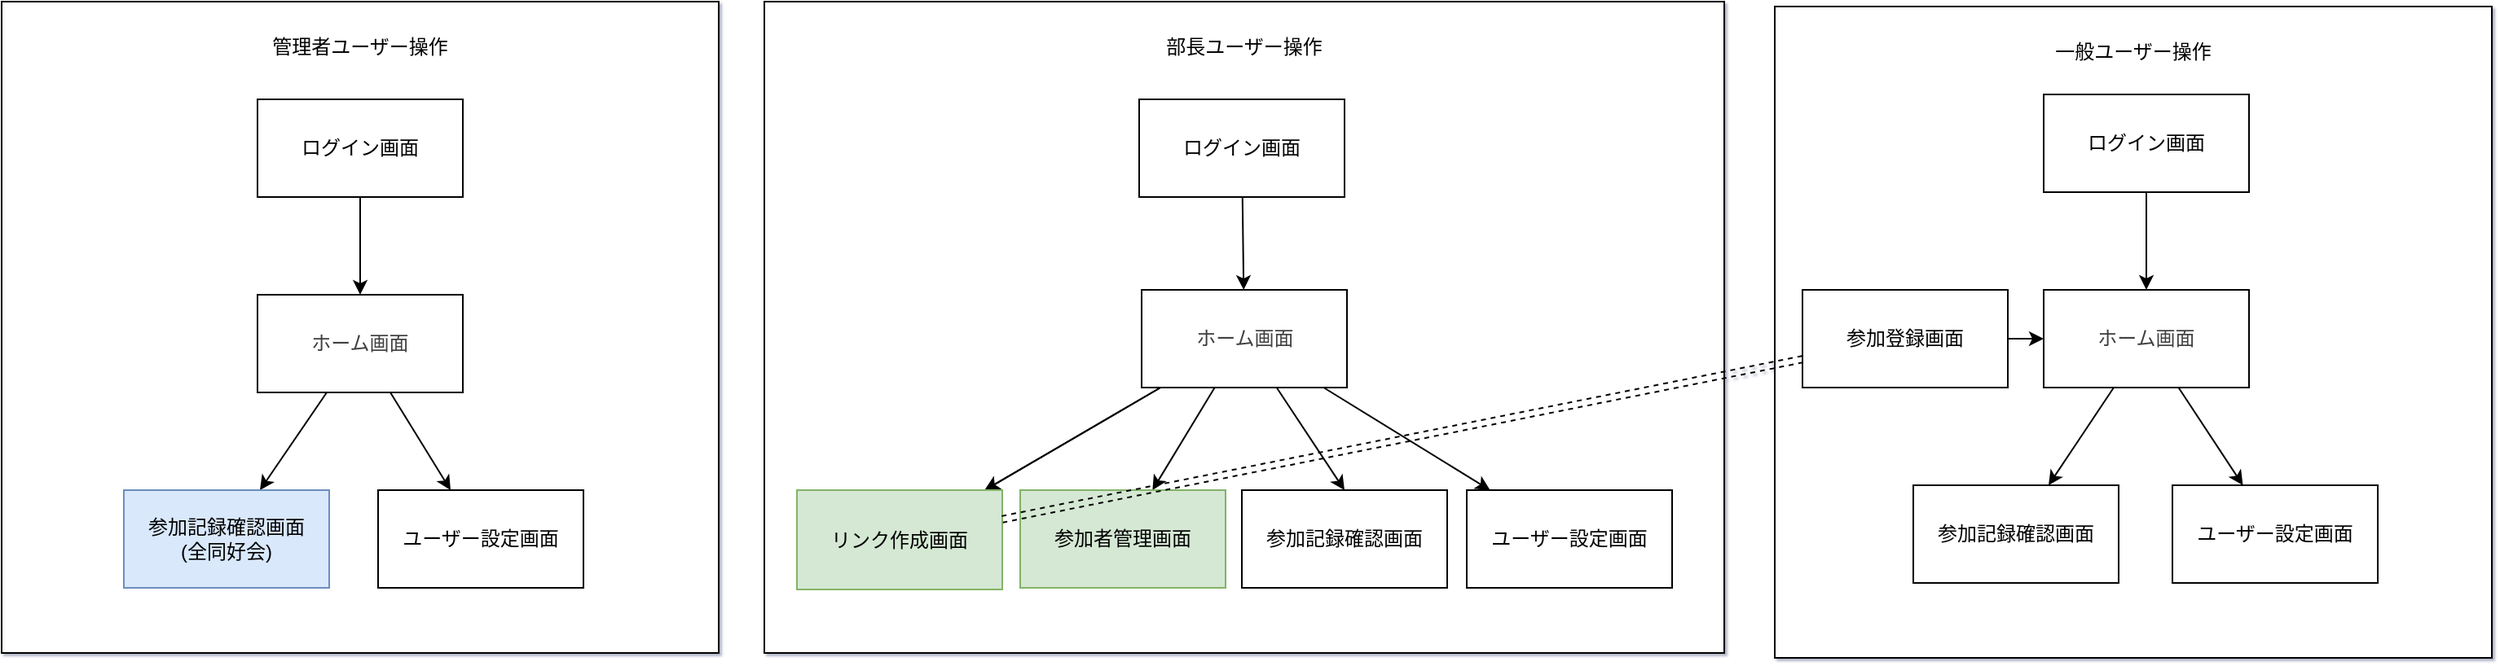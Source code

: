 <mxfile>
    <diagram id="lLh3odTuo71RBv_aVz9H" name="ページ1">
        <mxGraphModel dx="241" dy="427" grid="0" gridSize="9" guides="1" tooltips="1" connect="1" arrows="1" fold="1" page="1" pageScale="1" pageWidth="413" pageHeight="291" background="none" math="0" shadow="1">
            <root>
                <mxCell id="0"/>
                <mxCell id="1" parent="0"/>
                <mxCell id="6" value="&lt;div&gt;&lt;br&gt;&lt;/div&gt;部長ユーザー操作" style="rounded=0;whiteSpace=wrap;html=1;verticalAlign=top;" parent="1" vertex="1">
                    <mxGeometry x="1422" y="92" width="589" height="400" as="geometry"/>
                </mxCell>
                <mxCell id="9" value="" style="edgeStyle=none;html=1;" parent="1" source="2" target="3" edge="1">
                    <mxGeometry relative="1" as="geometry"/>
                </mxCell>
                <mxCell id="2" value="ログイン画面" style="rounded=0;whiteSpace=wrap;html=1;" parent="1" vertex="1">
                    <mxGeometry x="1652" y="152" width="126" height="60" as="geometry"/>
                </mxCell>
                <mxCell id="10" value="" style="edgeStyle=none;html=1;" parent="1" source="3" target="5" edge="1">
                    <mxGeometry relative="1" as="geometry"/>
                </mxCell>
                <mxCell id="11" value="" style="edgeStyle=none;html=1;" parent="1" source="3" target="5" edge="1">
                    <mxGeometry relative="1" as="geometry"/>
                </mxCell>
                <mxCell id="12" style="edgeStyle=none;html=1;" parent="1" source="3" target="4" edge="1">
                    <mxGeometry relative="1" as="geometry"/>
                </mxCell>
                <mxCell id="33" style="edgeStyle=none;html=1;" parent="1" source="3" target="32" edge="1">
                    <mxGeometry relative="1" as="geometry"/>
                </mxCell>
                <mxCell id="52" style="edgeStyle=none;html=1;entryX=0.5;entryY=0;entryDx=0;entryDy=0;" edge="1" parent="1" source="3" target="51">
                    <mxGeometry relative="1" as="geometry"/>
                </mxCell>
                <mxCell id="3" value="&lt;span style=&quot;color: rgb(63, 63, 63);&quot;&gt;ホーム画面&lt;/span&gt;" style="rounded=0;whiteSpace=wrap;html=1;" parent="1" vertex="1">
                    <mxGeometry x="1653.5" y="269" width="126" height="60" as="geometry"/>
                </mxCell>
                <mxCell id="4" value="&lt;div&gt;&lt;span style=&quot;background-color: transparent;&quot;&gt;参加者管理画面&lt;/span&gt;&lt;/div&gt;" style="rounded=0;whiteSpace=wrap;html=1;fillColor=#d5e8d4;strokeColor=#82b366;" parent="1" vertex="1">
                    <mxGeometry x="1579" y="392" width="126" height="60" as="geometry"/>
                </mxCell>
                <mxCell id="5" value="リンク作成画面" style="rounded=0;whiteSpace=wrap;html=1;fillColor=#d5e8d4;strokeColor=#82b366;" parent="1" vertex="1">
                    <mxGeometry x="1442" y="392" width="126" height="61" as="geometry"/>
                </mxCell>
                <mxCell id="23" value="&lt;div&gt;&lt;br&gt;&lt;/div&gt;一般ユーザー操作" style="rounded=0;whiteSpace=wrap;html=1;verticalAlign=top;" parent="1" vertex="1">
                    <mxGeometry x="2042" y="95" width="440" height="400" as="geometry"/>
                </mxCell>
                <mxCell id="24" value="" style="edgeStyle=none;html=1;" parent="1" source="25" target="29" edge="1">
                    <mxGeometry relative="1" as="geometry"/>
                </mxCell>
                <mxCell id="25" value="ログイン画面" style="rounded=0;whiteSpace=wrap;html=1;" parent="1" vertex="1">
                    <mxGeometry x="2207" y="149" width="126" height="60" as="geometry"/>
                </mxCell>
                <mxCell id="28" style="edgeStyle=none;html=1;" parent="1" source="29" target="30" edge="1">
                    <mxGeometry relative="1" as="geometry"/>
                </mxCell>
                <mxCell id="49" value="" style="edgeStyle=none;html=1;" edge="1" parent="1" source="29" target="48">
                    <mxGeometry relative="1" as="geometry"/>
                </mxCell>
                <mxCell id="29" value="&lt;span style=&quot;color: rgb(63, 63, 63);&quot;&gt;ホーム画面&lt;/span&gt;" style="rounded=0;whiteSpace=wrap;html=1;" parent="1" vertex="1">
                    <mxGeometry x="2207" y="269" width="126" height="60" as="geometry"/>
                </mxCell>
                <mxCell id="30" value="&lt;div&gt;&lt;span style=&quot;background-color: transparent;&quot;&gt;ユーザー設定画面&lt;/span&gt;&lt;/div&gt;" style="rounded=0;whiteSpace=wrap;html=1;" parent="1" vertex="1">
                    <mxGeometry x="2286" y="389" width="126" height="60" as="geometry"/>
                </mxCell>
                <mxCell id="32" value="ユーザー設定画面" style="rounded=0;whiteSpace=wrap;html=1;" parent="1" vertex="1">
                    <mxGeometry x="1853" y="392" width="126" height="60" as="geometry"/>
                </mxCell>
                <mxCell id="34" value="&lt;div&gt;&lt;br&gt;&lt;/div&gt;管理者ユーザー操作" style="rounded=0;whiteSpace=wrap;html=1;verticalAlign=top;" parent="1" vertex="1">
                    <mxGeometry x="954" y="92" width="440" height="400" as="geometry"/>
                </mxCell>
                <mxCell id="35" value="" style="edgeStyle=none;html=1;" parent="1" source="36" target="38" edge="1">
                    <mxGeometry relative="1" as="geometry"/>
                </mxCell>
                <mxCell id="36" value="ログイン画面" style="rounded=0;whiteSpace=wrap;html=1;" parent="1" vertex="1">
                    <mxGeometry x="1111" y="152" width="126" height="60" as="geometry"/>
                </mxCell>
                <mxCell id="37" style="edgeStyle=none;html=1;" parent="1" source="38" target="39" edge="1">
                    <mxGeometry relative="1" as="geometry"/>
                </mxCell>
                <mxCell id="55" value="" style="edgeStyle=none;html=1;" edge="1" parent="1" source="38" target="54">
                    <mxGeometry relative="1" as="geometry"/>
                </mxCell>
                <mxCell id="38" value="&lt;span style=&quot;color: rgb(63, 63, 63);&quot;&gt;ホーム画面&lt;/span&gt;" style="rounded=0;whiteSpace=wrap;html=1;" parent="1" vertex="1">
                    <mxGeometry x="1111" y="272" width="126" height="60" as="geometry"/>
                </mxCell>
                <mxCell id="39" value="&lt;div&gt;&lt;span style=&quot;background-color: transparent;&quot;&gt;ユーザー設定画面&lt;/span&gt;&lt;/div&gt;" style="rounded=0;whiteSpace=wrap;html=1;" parent="1" vertex="1">
                    <mxGeometry x="1185" y="392" width="126" height="60" as="geometry"/>
                </mxCell>
                <mxCell id="42" value="参加登録画面" style="rounded=0;whiteSpace=wrap;html=1;" parent="1" vertex="1">
                    <mxGeometry x="2059" y="269" width="126" height="60" as="geometry"/>
                </mxCell>
                <mxCell id="46" style="edgeStyle=none;html=1;shape=link;dashed=1;" parent="1" source="5" target="42" edge="1">
                    <mxGeometry relative="1" as="geometry"/>
                </mxCell>
                <mxCell id="47" style="edgeStyle=none;html=1;entryX=0;entryY=0.5;entryDx=0;entryDy=0;" parent="1" source="42" target="29" edge="1">
                    <mxGeometry relative="1" as="geometry"/>
                </mxCell>
                <mxCell id="48" value="&lt;div&gt;&lt;span style=&quot;background-color: transparent;&quot;&gt;参加記録確認画面&lt;/span&gt;&lt;/div&gt;" style="rounded=0;whiteSpace=wrap;html=1;" vertex="1" parent="1">
                    <mxGeometry x="2127" y="389" width="126" height="60" as="geometry"/>
                </mxCell>
                <mxCell id="51" value="&lt;div&gt;&lt;span style=&quot;background-color: transparent;&quot;&gt;参加記録確認画面&lt;/span&gt;&lt;/div&gt;" style="rounded=0;whiteSpace=wrap;html=1;" vertex="1" parent="1">
                    <mxGeometry x="1715" y="392" width="126" height="60" as="geometry"/>
                </mxCell>
                <mxCell id="54" value="&lt;div&gt;&lt;span style=&quot;background-color: transparent;&quot;&gt;参加記録確認画面&lt;br&gt;(全同好会)&lt;/span&gt;&lt;/div&gt;" style="rounded=0;whiteSpace=wrap;html=1;fillColor=#dae8fc;strokeColor=#6c8ebf;" vertex="1" parent="1">
                    <mxGeometry x="1029" y="392" width="126" height="60" as="geometry"/>
                </mxCell>
            </root>
        </mxGraphModel>
    </diagram>
</mxfile>
